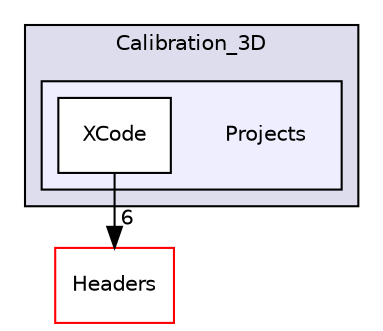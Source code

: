digraph "Projects" {
  compound=true
  node [ fontsize="10", fontname="Helvetica"];
  edge [ labelfontsize="10", labelfontname="Helvetica"];
  subgraph clusterdir_dbaccf0689bd873db3ae0e642db66ecd {
    graph [ bgcolor="#ddddee", pencolor="black", label="Calibration_3D" fontname="Helvetica", fontsize="10", URL="dir_dbaccf0689bd873db3ae0e642db66ecd.html"]
  subgraph clusterdir_85d4fc562af74adc98ae16ce30c9d15e {
    graph [ bgcolor="#eeeeff", pencolor="black", label="" URL="dir_85d4fc562af74adc98ae16ce30c9d15e.html"];
    dir_85d4fc562af74adc98ae16ce30c9d15e [shape=plaintext label="Projects"];
    dir_e09f4845f4ae09d47410053ae5ad7a16 [shape=box label="XCode" color="black" fillcolor="white" style="filled" URL="dir_e09f4845f4ae09d47410053ae5ad7a16.html"];
  }
  }
  dir_3ed09e8ce6640af79318ee4a8db1ede0 [shape=box label="Headers" fillcolor="white" style="filled" color="red" URL="dir_3ed09e8ce6640af79318ee4a8db1ede0.html"];
  dir_e09f4845f4ae09d47410053ae5ad7a16->dir_3ed09e8ce6640af79318ee4a8db1ede0 [headlabel="6", labeldistance=1.5 headhref="dir_000048_000008.html"];
}
